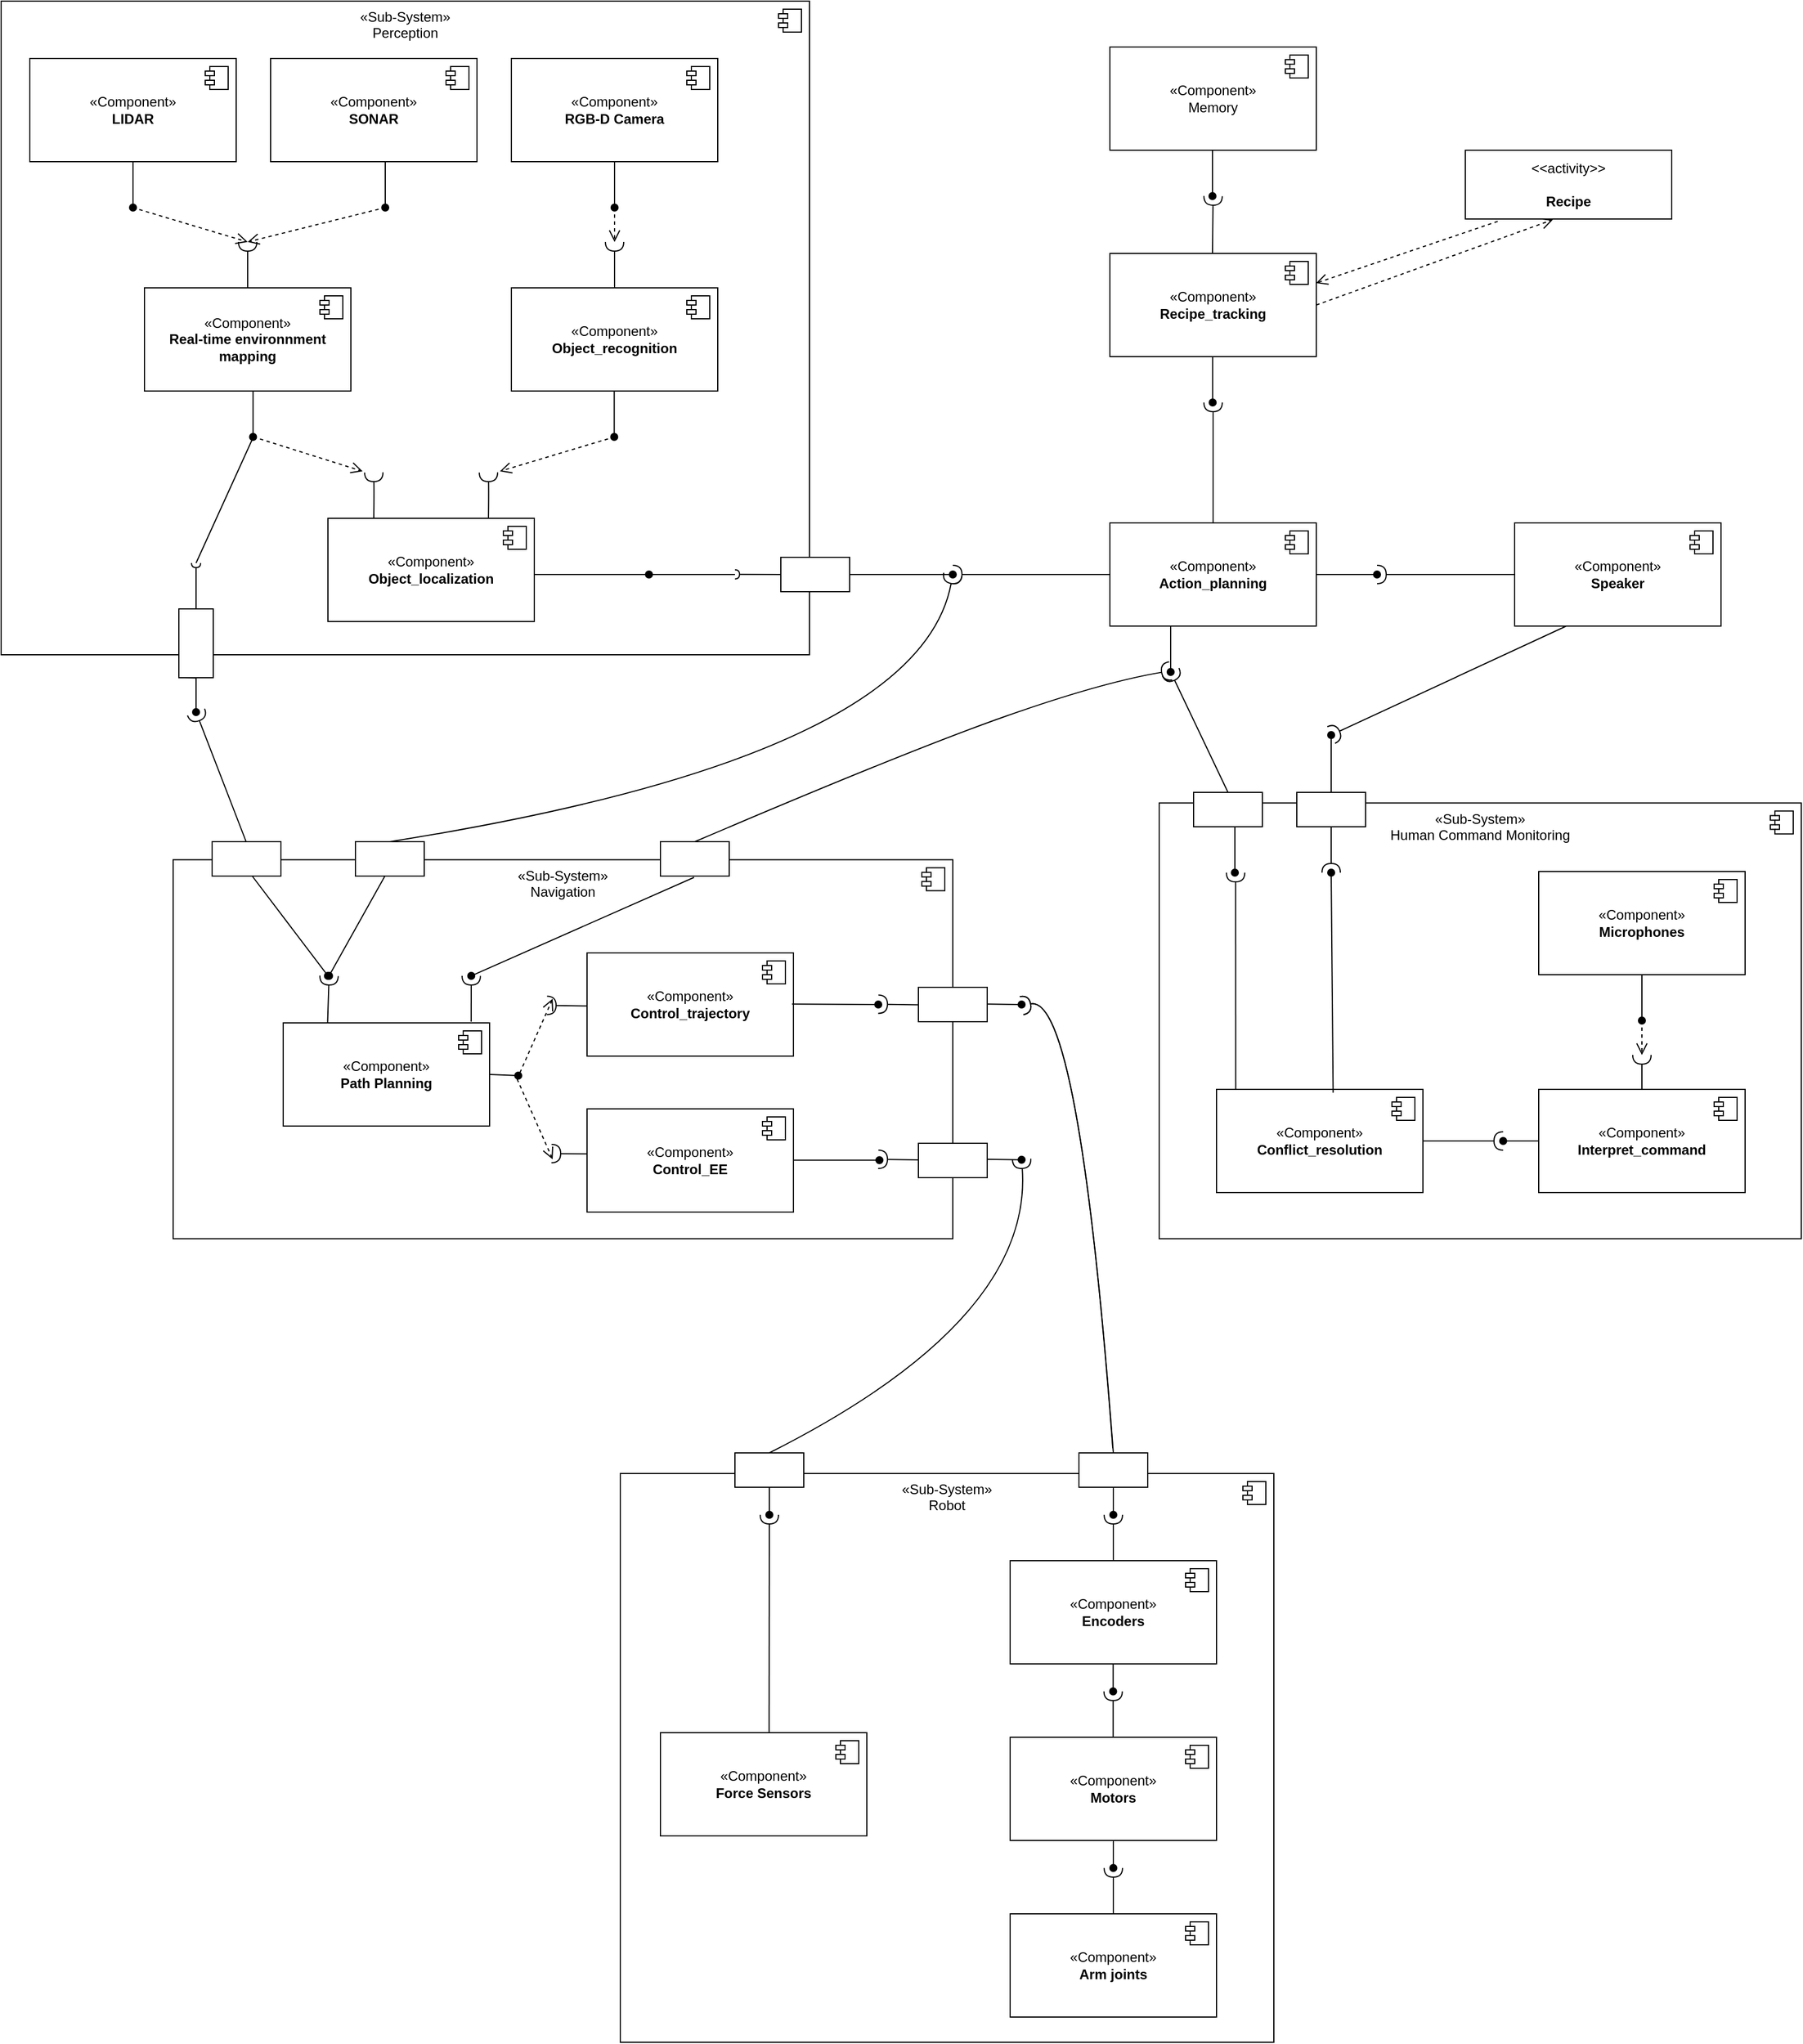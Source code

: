<mxfile>
    <diagram id="O0Lhc3PN-vKbIEz-SpIt" name="Page-1">
        <mxGraphModel dx="4387" dy="2667" grid="1" gridSize="10" guides="1" tooltips="1" connect="1" arrows="1" fold="1" page="1" pageScale="1" pageWidth="1654" pageHeight="2336" math="0" shadow="0">
            <root>
                <mxCell id="0"/>
                <mxCell id="1" parent="0"/>
                <mxCell id="58" value="«Sub-System»&#xa;Navigation" style="dropTarget=0;labelPosition=center;verticalLabelPosition=middle;align=center;verticalAlign=top;fillColor=none;" parent="1" vertex="1">
                    <mxGeometry x="170" y="888.75" width="680" height="330.5" as="geometry"/>
                </mxCell>
                <mxCell id="59" value="" style="shape=module;jettyWidth=8;jettyHeight=4;" parent="58" vertex="1">
                    <mxGeometry x="1" width="20" height="20" relative="1" as="geometry">
                        <mxPoint x="-27" y="7" as="offset"/>
                    </mxGeometry>
                </mxCell>
                <mxCell id="2" value="«Sub-System»&#xa;Human Command Monitoring" style="dropTarget=0;labelPosition=center;verticalLabelPosition=middle;align=center;verticalAlign=top;fillColor=none;" parent="1" vertex="1">
                    <mxGeometry x="1030" y="839.25" width="560" height="380" as="geometry"/>
                </mxCell>
                <mxCell id="3" value="" style="shape=module;jettyWidth=8;jettyHeight=4;" parent="2" vertex="1">
                    <mxGeometry x="1" width="20" height="20" relative="1" as="geometry">
                        <mxPoint x="-27" y="7" as="offset"/>
                    </mxGeometry>
                </mxCell>
                <mxCell id="4" value="«Component»&lt;br&gt;&lt;b&gt;Speaker&lt;/b&gt;" style="html=1;dropTarget=0;whiteSpace=wrap;" parent="1" vertex="1">
                    <mxGeometry x="1340" y="595" width="180" height="90" as="geometry"/>
                </mxCell>
                <mxCell id="5" value="" style="shape=module;jettyWidth=8;jettyHeight=4;" parent="4" vertex="1">
                    <mxGeometry x="1" width="20" height="20" relative="1" as="geometry">
                        <mxPoint x="-27" y="7" as="offset"/>
                    </mxGeometry>
                </mxCell>
                <mxCell id="6" value="«Component»&lt;br&gt;&lt;b&gt;Microphones&lt;/b&gt;" style="html=1;dropTarget=0;whiteSpace=wrap;" parent="1" vertex="1">
                    <mxGeometry x="1361" y="899" width="180" height="90" as="geometry"/>
                </mxCell>
                <mxCell id="7" value="" style="shape=module;jettyWidth=8;jettyHeight=4;" parent="6" vertex="1">
                    <mxGeometry x="1" width="20" height="20" relative="1" as="geometry">
                        <mxPoint x="-27" y="7" as="offset"/>
                    </mxGeometry>
                </mxCell>
                <mxCell id="8" value="«Component»&lt;div&gt;&lt;b&gt;Interpret_command&lt;/b&gt;&lt;/div&gt;" style="html=1;dropTarget=0;whiteSpace=wrap;" parent="1" vertex="1">
                    <mxGeometry x="1361" y="1089" width="180" height="90" as="geometry"/>
                </mxCell>
                <mxCell id="9" value="" style="shape=module;jettyWidth=8;jettyHeight=4;" parent="8" vertex="1">
                    <mxGeometry x="1" width="20" height="20" relative="1" as="geometry">
                        <mxPoint x="-27" y="7" as="offset"/>
                    </mxGeometry>
                </mxCell>
                <mxCell id="10" value="" style="rounded=0;orthogonalLoop=1;jettySize=auto;html=1;endArrow=halfCircle;endFill=0;endSize=6;strokeWidth=1;sketch=0;fontSize=12;curved=1;exitX=0.5;exitY=0;exitDx=0;exitDy=0;" parent="1" source="8" edge="1">
                    <mxGeometry relative="1" as="geometry">
                        <mxPoint x="1426" y="1054" as="sourcePoint"/>
                        <mxPoint x="1451" y="1059" as="targetPoint"/>
                    </mxGeometry>
                </mxCell>
                <mxCell id="11" value="" style="ellipse;whiteSpace=wrap;html=1;align=center;aspect=fixed;fillColor=none;strokeColor=none;resizable=0;perimeter=centerPerimeter;rotatable=0;allowArrows=0;points=[];outlineConnect=1;" parent="1" vertex="1">
                    <mxGeometry x="1401" y="1049" width="10" height="10" as="geometry"/>
                </mxCell>
                <mxCell id="12" value="" style="endArrow=none;html=1;rounded=0;align=center;verticalAlign=top;endFill=0;labelBackgroundColor=none;endSize=6;startArrow=oval;startFill=1;entryX=0.5;entryY=1;entryDx=0;entryDy=0;" parent="1" target="6" edge="1">
                    <mxGeometry relative="1" as="geometry">
                        <mxPoint x="1451" y="1029" as="sourcePoint"/>
                        <mxPoint x="1841" y="1149" as="targetPoint"/>
                    </mxGeometry>
                </mxCell>
                <mxCell id="13" value="" style="endArrow=open;startArrow=none;endFill=0;startFill=0;endSize=8;html=1;verticalAlign=bottom;dashed=1;labelBackgroundColor=none;" parent="1" edge="1">
                    <mxGeometry x="-1" y="-67" width="160" relative="1" as="geometry">
                        <mxPoint x="1451" y="1029" as="sourcePoint"/>
                        <mxPoint x="1451" y="1059" as="targetPoint"/>
                        <mxPoint x="-30" y="-7" as="offset"/>
                    </mxGeometry>
                </mxCell>
                <mxCell id="18" value="«Component»&lt;div&gt;&lt;b&gt;Conflict_resolution&lt;/b&gt;&lt;/div&gt;" style="html=1;dropTarget=0;whiteSpace=wrap;" parent="1" vertex="1">
                    <mxGeometry x="1080" y="1089" width="180" height="90" as="geometry"/>
                </mxCell>
                <mxCell id="19" value="" style="shape=module;jettyWidth=8;jettyHeight=4;" parent="18" vertex="1">
                    <mxGeometry x="1" width="20" height="20" relative="1" as="geometry">
                        <mxPoint x="-27" y="7" as="offset"/>
                    </mxGeometry>
                </mxCell>
                <mxCell id="20" value="«Component»&lt;br&gt;&lt;b&gt;RGB-D Camera&lt;/b&gt;" style="html=1;dropTarget=0;whiteSpace=wrap;" parent="1" vertex="1">
                    <mxGeometry x="465" y="190" width="180" height="90" as="geometry"/>
                </mxCell>
                <mxCell id="21" value="" style="shape=module;jettyWidth=8;jettyHeight=4;" parent="20" vertex="1">
                    <mxGeometry x="1" width="20" height="20" relative="1" as="geometry">
                        <mxPoint x="-27" y="7" as="offset"/>
                    </mxGeometry>
                </mxCell>
                <mxCell id="22" value="«Component»&lt;br&gt;&lt;b&gt;LIDAR&lt;/b&gt;" style="html=1;dropTarget=0;whiteSpace=wrap;" parent="1" vertex="1">
                    <mxGeometry x="45" y="190" width="180" height="90" as="geometry"/>
                </mxCell>
                <mxCell id="23" value="" style="shape=module;jettyWidth=8;jettyHeight=4;" parent="22" vertex="1">
                    <mxGeometry x="1" width="20" height="20" relative="1" as="geometry">
                        <mxPoint x="-27" y="7" as="offset"/>
                    </mxGeometry>
                </mxCell>
                <mxCell id="24" value="«Component»&lt;br&gt;&lt;b&gt;SONAR&lt;/b&gt;" style="html=1;dropTarget=0;whiteSpace=wrap;" parent="1" vertex="1">
                    <mxGeometry x="255" y="190" width="180" height="90" as="geometry"/>
                </mxCell>
                <mxCell id="25" value="" style="shape=module;jettyWidth=8;jettyHeight=4;" parent="24" vertex="1">
                    <mxGeometry x="1" width="20" height="20" relative="1" as="geometry">
                        <mxPoint x="-27" y="7" as="offset"/>
                    </mxGeometry>
                </mxCell>
                <mxCell id="26" value="&lt;div&gt;&lt;span style=&quot;color: rgb(0, 0, 0);&quot;&gt;«Component»&lt;/span&gt;&lt;br&gt;&lt;b&gt;Real-time environnment mapping&lt;/b&gt;&lt;b&gt;&lt;/b&gt;&lt;/div&gt;" style="html=1;dropTarget=0;whiteSpace=wrap;" parent="1" vertex="1">
                    <mxGeometry x="145" y="390" width="180" height="90" as="geometry"/>
                </mxCell>
                <mxCell id="27" value="" style="shape=module;jettyWidth=8;jettyHeight=4;" parent="26" vertex="1">
                    <mxGeometry x="1" width="20" height="20" relative="1" as="geometry">
                        <mxPoint x="-27" y="7" as="offset"/>
                    </mxGeometry>
                </mxCell>
                <mxCell id="28" value="&lt;span style=&quot;color: rgb(0, 0, 0);&quot;&gt;«Component»&lt;/span&gt;&lt;br&gt;&lt;b&gt;Object_recognition&lt;/b&gt;" style="html=1;dropTarget=0;whiteSpace=wrap;" parent="1" vertex="1">
                    <mxGeometry x="465" y="390" width="180" height="90" as="geometry"/>
                </mxCell>
                <mxCell id="29" value="" style="shape=module;jettyWidth=8;jettyHeight=4;" parent="28" vertex="1">
                    <mxGeometry x="1" width="20" height="20" relative="1" as="geometry">
                        <mxPoint x="-27" y="7" as="offset"/>
                    </mxGeometry>
                </mxCell>
                <mxCell id="30" value="" style="rounded=0;orthogonalLoop=1;jettySize=auto;html=1;endArrow=halfCircle;endFill=0;endSize=6;strokeWidth=1;sketch=0;fontSize=12;curved=1;exitX=0.5;exitY=0;exitDx=0;exitDy=0;" parent="1" source="26" edge="1">
                    <mxGeometry relative="1" as="geometry">
                        <mxPoint x="210" y="345" as="sourcePoint"/>
                        <mxPoint x="235" y="350" as="targetPoint"/>
                    </mxGeometry>
                </mxCell>
                <mxCell id="31" value="" style="ellipse;whiteSpace=wrap;html=1;align=center;aspect=fixed;fillColor=none;strokeColor=none;resizable=0;perimeter=centerPerimeter;rotatable=0;allowArrows=0;points=[];outlineConnect=1;" parent="1" vertex="1">
                    <mxGeometry x="505" y="340" width="10" height="10" as="geometry"/>
                </mxCell>
                <mxCell id="32" value="" style="rounded=0;orthogonalLoop=1;jettySize=auto;html=1;endArrow=halfCircle;endFill=0;endSize=6;strokeWidth=1;sketch=0;fontSize=12;curved=1;exitX=0.5;exitY=0;exitDx=0;exitDy=0;" parent="1" source="28" edge="1">
                    <mxGeometry relative="1" as="geometry">
                        <mxPoint x="245" y="400" as="sourcePoint"/>
                        <mxPoint x="555" y="350" as="targetPoint"/>
                    </mxGeometry>
                </mxCell>
                <mxCell id="33" value="" style="endArrow=none;html=1;rounded=0;align=center;verticalAlign=top;endFill=0;labelBackgroundColor=none;endSize=6;startArrow=oval;startFill=1;entryX=0.5;entryY=1;entryDx=0;entryDy=0;" parent="1" target="20" edge="1">
                    <mxGeometry relative="1" as="geometry">
                        <mxPoint x="555" y="320" as="sourcePoint"/>
                        <mxPoint x="945" y="440" as="targetPoint"/>
                    </mxGeometry>
                </mxCell>
                <mxCell id="34" value="" style="endArrow=none;html=1;rounded=0;align=center;verticalAlign=top;endFill=0;labelBackgroundColor=none;endSize=6;startArrow=oval;startFill=1;entryX=0.5;entryY=1;entryDx=0;entryDy=0;" parent="1" target="22" edge="1">
                    <mxGeometry relative="1" as="geometry">
                        <mxPoint x="135" y="320" as="sourcePoint"/>
                        <mxPoint x="-75" y="290" as="targetPoint"/>
                    </mxGeometry>
                </mxCell>
                <mxCell id="35" value="" style="endArrow=none;html=1;rounded=0;align=center;verticalAlign=top;endFill=0;labelBackgroundColor=none;endSize=6;startArrow=oval;startFill=1;entryX=0.5;entryY=1;entryDx=0;entryDy=0;" parent="1" edge="1">
                    <mxGeometry relative="1" as="geometry">
                        <mxPoint x="355" y="320" as="sourcePoint"/>
                        <mxPoint x="355" y="280" as="targetPoint"/>
                    </mxGeometry>
                </mxCell>
                <mxCell id="36" value="" style="endArrow=open;startArrow=none;endFill=0;startFill=0;endSize=8;html=1;verticalAlign=bottom;dashed=1;labelBackgroundColor=none;" parent="1" edge="1">
                    <mxGeometry x="-1" y="-67" width="160" relative="1" as="geometry">
                        <mxPoint x="555" y="320" as="sourcePoint"/>
                        <mxPoint x="555" y="350" as="targetPoint"/>
                        <mxPoint x="-30" y="-7" as="offset"/>
                    </mxGeometry>
                </mxCell>
                <mxCell id="37" value="" style="endArrow=open;startArrow=none;endFill=0;startFill=0;endSize=8;html=1;verticalAlign=bottom;dashed=1;labelBackgroundColor=none;" parent="1" edge="1">
                    <mxGeometry x="-1" y="-67" width="160" relative="1" as="geometry">
                        <mxPoint x="134.73" y="320" as="sourcePoint"/>
                        <mxPoint x="235" y="350" as="targetPoint"/>
                        <mxPoint x="-30" y="-7" as="offset"/>
                    </mxGeometry>
                </mxCell>
                <mxCell id="38" value="" style="endArrow=open;startArrow=none;endFill=0;startFill=0;endSize=8;html=1;verticalAlign=bottom;dashed=1;labelBackgroundColor=none;" parent="1" edge="1">
                    <mxGeometry x="-1" y="-67" width="160" relative="1" as="geometry">
                        <mxPoint x="355" y="320" as="sourcePoint"/>
                        <mxPoint x="235" y="350" as="targetPoint"/>
                        <mxPoint x="-30" y="-7" as="offset"/>
                    </mxGeometry>
                </mxCell>
                <mxCell id="39" value="«Sub-System»&#xa;Perception" style="dropTarget=0;labelPosition=center;verticalLabelPosition=middle;align=center;verticalAlign=top;fillColor=none;" parent="1" vertex="1">
                    <mxGeometry x="20" y="140" width="705" height="570" as="geometry"/>
                </mxCell>
                <mxCell id="40" value="" style="shape=module;jettyWidth=8;jettyHeight=4;" parent="39" vertex="1">
                    <mxGeometry x="1" width="20" height="20" relative="1" as="geometry">
                        <mxPoint x="-27" y="7" as="offset"/>
                    </mxGeometry>
                </mxCell>
                <mxCell id="41" value="«Component»&lt;br&gt;&lt;b&gt;Object_localization&lt;/b&gt;" style="html=1;dropTarget=0;whiteSpace=wrap;" parent="1" vertex="1">
                    <mxGeometry x="305" y="591" width="180" height="90" as="geometry"/>
                </mxCell>
                <mxCell id="42" value="" style="shape=module;jettyWidth=8;jettyHeight=4;" parent="41" vertex="1">
                    <mxGeometry x="1" width="20" height="20" relative="1" as="geometry">
                        <mxPoint x="-27" y="7" as="offset"/>
                    </mxGeometry>
                </mxCell>
                <mxCell id="43" value="" style="rounded=0;orthogonalLoop=1;jettySize=auto;html=1;endArrow=halfCircle;endFill=0;endSize=6;strokeWidth=1;sketch=0;fontSize=12;curved=1;exitX=0.5;exitY=0;exitDx=0;exitDy=0;" parent="1" edge="1">
                    <mxGeometry relative="1" as="geometry">
                        <mxPoint x="445.0" y="591" as="sourcePoint"/>
                        <mxPoint x="445.0" y="551" as="targetPoint"/>
                        <Array as="points">
                            <mxPoint x="445.29" y="571"/>
                        </Array>
                    </mxGeometry>
                </mxCell>
                <mxCell id="44" value="" style="endArrow=none;html=1;rounded=0;align=center;verticalAlign=top;endFill=0;labelBackgroundColor=none;endSize=6;startArrow=oval;startFill=1;entryX=0.5;entryY=1;entryDx=0;entryDy=0;" parent="1" edge="1">
                    <mxGeometry relative="1" as="geometry">
                        <mxPoint x="239.71" y="520" as="sourcePoint"/>
                        <mxPoint x="239.71" y="480" as="targetPoint"/>
                    </mxGeometry>
                </mxCell>
                <mxCell id="45" value="" style="endArrow=none;html=1;rounded=0;align=center;verticalAlign=top;endFill=0;labelBackgroundColor=none;endSize=6;startArrow=oval;startFill=1;entryX=0.5;entryY=1;entryDx=0;entryDy=0;" parent="1" edge="1">
                    <mxGeometry relative="1" as="geometry">
                        <mxPoint x="554.71" y="520" as="sourcePoint"/>
                        <mxPoint x="554.71" y="480" as="targetPoint"/>
                    </mxGeometry>
                </mxCell>
                <mxCell id="46" value="" style="rounded=0;orthogonalLoop=1;jettySize=auto;html=1;endArrow=halfCircle;endFill=0;endSize=6;strokeWidth=1;sketch=0;fontSize=12;curved=1;exitX=0.5;exitY=0;exitDx=0;exitDy=0;" parent="1" edge="1">
                    <mxGeometry relative="1" as="geometry">
                        <mxPoint x="345.0" y="591" as="sourcePoint"/>
                        <mxPoint x="345.0" y="551" as="targetPoint"/>
                        <Array as="points">
                            <mxPoint x="345.29" y="571"/>
                        </Array>
                    </mxGeometry>
                </mxCell>
                <mxCell id="47" value="" style="endArrow=open;startArrow=none;endFill=0;startFill=0;endSize=8;html=1;verticalAlign=bottom;dashed=1;labelBackgroundColor=none;" parent="1" edge="1">
                    <mxGeometry x="-1" y="-67" width="160" relative="1" as="geometry">
                        <mxPoint x="240" y="520" as="sourcePoint"/>
                        <mxPoint x="335.27" y="550" as="targetPoint"/>
                        <mxPoint x="-30" y="-7" as="offset"/>
                    </mxGeometry>
                </mxCell>
                <mxCell id="48" value="" style="endArrow=open;startArrow=none;endFill=0;startFill=0;endSize=8;html=1;verticalAlign=bottom;dashed=1;labelBackgroundColor=none;" parent="1" edge="1">
                    <mxGeometry x="-1" y="-67" width="160" relative="1" as="geometry">
                        <mxPoint x="555" y="520" as="sourcePoint"/>
                        <mxPoint x="455" y="550" as="targetPoint"/>
                        <mxPoint x="-30" y="-7" as="offset"/>
                    </mxGeometry>
                </mxCell>
                <mxCell id="49" value="" style="resizable=0;html=1;align=left;verticalAlign=bottom;labelBackgroundColor=none;" parent="1" vertex="1">
                    <mxGeometry x="700" y="625" width="60" height="30" as="geometry"/>
                </mxCell>
                <mxCell id="50" value="" style="endArrow=halfCircle;html=1;rounded=0;align=center;verticalAlign=top;endFill=0;labelBackgroundColor=none;endSize=2;" parent="1" edge="1">
                    <mxGeometry relative="1" as="geometry">
                        <mxPoint x="660" y="639.88" as="targetPoint"/>
                        <mxPoint x="700" y="640" as="sourcePoint"/>
                    </mxGeometry>
                </mxCell>
                <mxCell id="51" value="" style="endArrow=none;html=1;rounded=0;align=center;verticalAlign=top;endFill=0;labelBackgroundColor=none;endSize=6;startArrow=oval;startFill=1;entryX=1;entryY=0.5;entryDx=0;entryDy=0;" parent="1" edge="1">
                    <mxGeometry relative="1" as="geometry">
                        <mxPoint x="585" y="640" as="sourcePoint"/>
                        <mxPoint x="485" y="640" as="targetPoint"/>
                    </mxGeometry>
                </mxCell>
                <mxCell id="53" value="" style="endArrow=none;startArrow=none;endFill=0;startFill=0;endSize=8;html=1;verticalAlign=bottom;labelBackgroundColor=none;strokeWidth=1;" parent="1" edge="1">
                    <mxGeometry width="160" relative="1" as="geometry">
                        <mxPoint x="585" y="640" as="sourcePoint"/>
                        <mxPoint x="660" y="640" as="targetPoint"/>
                    </mxGeometry>
                </mxCell>
                <mxCell id="54" value="" style="resizable=0;html=1;align=left;verticalAlign=bottom;labelBackgroundColor=none;rotation=90;" parent="1" vertex="1">
                    <mxGeometry x="160" y="685" width="60" height="30" as="geometry"/>
                </mxCell>
                <mxCell id="55" value="" style="endArrow=halfCircle;html=1;rounded=0;align=center;verticalAlign=top;endFill=0;labelBackgroundColor=none;endSize=2;exitX=0;exitY=0.5;exitDx=0;exitDy=0;" parent="1" source="54" edge="1">
                    <mxGeometry relative="1" as="geometry">
                        <mxPoint x="190" y="630" as="targetPoint"/>
                        <mxPoint x="197" y="655" as="sourcePoint"/>
                    </mxGeometry>
                </mxCell>
                <mxCell id="56" value="" style="endArrow=none;html=1;rounded=0;align=center;verticalAlign=top;endFill=0;labelBackgroundColor=none;endSize=6;startArrow=oval;startFill=1;entryX=1;entryY=0.5;entryDx=0;entryDy=0;" parent="1" target="49" edge="1">
                    <mxGeometry relative="1" as="geometry">
                        <mxPoint x="850" y="640" as="sourcePoint"/>
                        <mxPoint x="815" y="639.75" as="targetPoint"/>
                    </mxGeometry>
                </mxCell>
                <mxCell id="57" value="" style="endArrow=none;html=1;rounded=0;align=center;verticalAlign=top;endFill=0;labelBackgroundColor=none;endSize=6;startArrow=oval;startFill=1;entryX=1;entryY=0.5;entryDx=0;entryDy=0;" parent="1" edge="1">
                    <mxGeometry relative="1" as="geometry">
                        <mxPoint x="190" y="760" as="sourcePoint"/>
                        <mxPoint x="180" y="730" as="targetPoint"/>
                        <Array as="points">
                            <mxPoint x="190" y="730.25"/>
                        </Array>
                    </mxGeometry>
                </mxCell>
                <mxCell id="60" value="«Component»&lt;br&gt;&lt;b&gt;Path Planning&lt;/b&gt;" style="html=1;dropTarget=0;whiteSpace=wrap;" parent="1" vertex="1">
                    <mxGeometry x="266" y="1031" width="180" height="90" as="geometry"/>
                </mxCell>
                <mxCell id="61" value="" style="shape=module;jettyWidth=8;jettyHeight=4;" parent="60" vertex="1">
                    <mxGeometry x="1" width="20" height="20" relative="1" as="geometry">
                        <mxPoint x="-27" y="7" as="offset"/>
                    </mxGeometry>
                </mxCell>
                <mxCell id="62" value="&lt;span style=&quot;color: rgb(0, 0, 0);&quot;&gt;«Component»&lt;/span&gt;&lt;br&gt;&lt;b&gt;Control_trajectory&lt;/b&gt;" style="html=1;dropTarget=0;whiteSpace=wrap;" parent="1" vertex="1">
                    <mxGeometry x="531" y="970" width="180" height="90" as="geometry"/>
                </mxCell>
                <mxCell id="63" value="" style="shape=module;jettyWidth=8;jettyHeight=4;" parent="62" vertex="1">
                    <mxGeometry x="1" width="20" height="20" relative="1" as="geometry">
                        <mxPoint x="-27" y="7" as="offset"/>
                    </mxGeometry>
                </mxCell>
                <mxCell id="64" value="&lt;div&gt;&lt;span style=&quot;color: rgb(0, 0, 0);&quot;&gt;«Component»&lt;/span&gt;&lt;br&gt;&lt;b&gt;Control_EE&lt;/b&gt;&lt;b&gt;&lt;/b&gt;&lt;/div&gt;" style="html=1;dropTarget=0;whiteSpace=wrap;" parent="1" vertex="1">
                    <mxGeometry x="531" y="1106" width="180" height="90" as="geometry"/>
                </mxCell>
                <mxCell id="65" value="" style="shape=module;jettyWidth=8;jettyHeight=4;" parent="64" vertex="1">
                    <mxGeometry x="1" width="20" height="20" relative="1" as="geometry">
                        <mxPoint x="-27" y="7" as="offset"/>
                    </mxGeometry>
                </mxCell>
                <mxCell id="66" value="" style="resizable=0;html=1;align=left;verticalAlign=bottom;labelBackgroundColor=none;" parent="1" vertex="1">
                    <mxGeometry x="204" y="873" width="60" height="30" as="geometry"/>
                </mxCell>
                <mxCell id="67" value="" style="rounded=0;orthogonalLoop=1;jettySize=auto;html=1;endArrow=halfCircle;endFill=0;endSize=6;strokeWidth=1;sketch=0;fontSize=12;curved=1;exitX=0.894;exitY=-0.011;exitDx=0;exitDy=0;exitPerimeter=0;" parent="1" edge="1">
                    <mxGeometry relative="1" as="geometry">
                        <mxPoint x="429.92" y="1030.01" as="sourcePoint"/>
                        <mxPoint x="430" y="990" as="targetPoint"/>
                    </mxGeometry>
                </mxCell>
                <mxCell id="69" value="" style="resizable=0;html=1;align=left;verticalAlign=bottom;labelBackgroundColor=none;" parent="1" vertex="1">
                    <mxGeometry x="595" y="873" width="60" height="30" as="geometry"/>
                </mxCell>
                <mxCell id="72" value="" style="resizable=0;html=1;align=left;verticalAlign=bottom;labelBackgroundColor=none;" parent="1" vertex="1">
                    <mxGeometry x="329" y="873" width="60" height="30" as="geometry"/>
                </mxCell>
                <mxCell id="73" value="" style="endArrow=none;html=1;rounded=0;align=center;verticalAlign=top;endFill=0;labelBackgroundColor=none;endSize=6;startArrow=oval;startFill=1;entryX=0.5;entryY=1;entryDx=0;entryDy=0;" parent="1" edge="1">
                    <mxGeometry relative="1" as="geometry">
                        <mxPoint x="306" y="990" as="sourcePoint"/>
                        <mxPoint x="354.68" y="903" as="targetPoint"/>
                    </mxGeometry>
                </mxCell>
                <mxCell id="74" value="" style="rounded=0;orthogonalLoop=1;jettySize=auto;html=1;endArrow=halfCircle;endFill=0;endSize=6;strokeWidth=1;sketch=0;fontSize=12;curved=1;exitX=0.215;exitY=0.005;exitDx=0;exitDy=0;exitPerimeter=0;" parent="1" source="60" edge="1">
                    <mxGeometry relative="1" as="geometry">
                        <mxPoint x="305.55" y="968" as="sourcePoint"/>
                        <mxPoint x="306" y="990" as="targetPoint"/>
                    </mxGeometry>
                </mxCell>
                <mxCell id="75" value="" style="rounded=0;orthogonalLoop=1;jettySize=auto;html=1;endArrow=halfCircle;endFill=0;endSize=6;strokeWidth=1;sketch=0;fontSize=12;curved=1;exitX=0;exitY=0.5;exitDx=0;exitDy=0;" parent="1" edge="1">
                    <mxGeometry relative="1" as="geometry">
                        <mxPoint x="531" y="1016.25" as="sourcePoint"/>
                        <mxPoint x="496" y="1015.75" as="targetPoint"/>
                    </mxGeometry>
                </mxCell>
                <mxCell id="77" value="" style="endArrow=none;html=1;rounded=0;align=center;verticalAlign=top;endFill=0;labelBackgroundColor=none;endSize=6;startArrow=oval;startFill=1;entryX=1;entryY=0.5;entryDx=0;entryDy=0;" parent="1" target="60" edge="1">
                    <mxGeometry relative="1" as="geometry">
                        <mxPoint x="471" y="1077" as="sourcePoint"/>
                        <mxPoint x="473.64" y="1063" as="targetPoint"/>
                        <Array as="points">
                            <mxPoint x="471" y="1077"/>
                        </Array>
                    </mxGeometry>
                </mxCell>
                <mxCell id="78" value="" style="endArrow=open;startArrow=none;endFill=0;startFill=0;endSize=8;html=1;verticalAlign=bottom;dashed=1;labelBackgroundColor=none;" parent="1" edge="1">
                    <mxGeometry x="-1" y="-67" width="160" relative="1" as="geometry">
                        <mxPoint x="470" y="1080" as="sourcePoint"/>
                        <mxPoint x="501" y="1010" as="targetPoint"/>
                        <mxPoint x="-30" y="-7" as="offset"/>
                    </mxGeometry>
                </mxCell>
                <mxCell id="79" value="" style="endArrow=open;startArrow=none;endFill=0;startFill=0;endSize=8;html=1;verticalAlign=bottom;dashed=1;labelBackgroundColor=none;" parent="1" edge="1">
                    <mxGeometry x="-1" y="-67" width="160" relative="1" as="geometry">
                        <mxPoint x="470" y="1080" as="sourcePoint"/>
                        <mxPoint x="501" y="1150" as="targetPoint"/>
                        <mxPoint x="-30" y="-7" as="offset"/>
                    </mxGeometry>
                </mxCell>
                <mxCell id="80" value="«Sub-System»&#xa;Robot" style="dropTarget=0;labelPosition=center;verticalLabelPosition=middle;align=center;verticalAlign=top;fillColor=none;" parent="1" vertex="1">
                    <mxGeometry x="560" y="1424" width="570" height="496" as="geometry"/>
                </mxCell>
                <mxCell id="81" value="" style="shape=module;jettyWidth=8;jettyHeight=4;" parent="80" vertex="1">
                    <mxGeometry x="1" width="20" height="20" relative="1" as="geometry">
                        <mxPoint x="-27" y="7" as="offset"/>
                    </mxGeometry>
                </mxCell>
                <mxCell id="82" value="«Component»&lt;br&gt;&lt;b&gt;Arm joints&lt;/b&gt;" style="html=1;dropTarget=0;whiteSpace=wrap;" parent="1" vertex="1">
                    <mxGeometry x="900" y="1808" width="180" height="90" as="geometry"/>
                </mxCell>
                <mxCell id="83" value="" style="shape=module;jettyWidth=8;jettyHeight=4;" parent="82" vertex="1">
                    <mxGeometry x="1" width="20" height="20" relative="1" as="geometry">
                        <mxPoint x="-27" y="7" as="offset"/>
                    </mxGeometry>
                </mxCell>
                <mxCell id="84" value="«Component»&lt;br&gt;&lt;b&gt;Force Sensors&lt;/b&gt;" style="html=1;dropTarget=0;whiteSpace=wrap;" parent="1" vertex="1">
                    <mxGeometry x="595" y="1650" width="180" height="90" as="geometry"/>
                </mxCell>
                <mxCell id="85" value="" style="shape=module;jettyWidth=8;jettyHeight=4;" parent="84" vertex="1">
                    <mxGeometry x="1" width="20" height="20" relative="1" as="geometry">
                        <mxPoint x="-27" y="7" as="offset"/>
                    </mxGeometry>
                </mxCell>
                <mxCell id="86" value="«Component»&lt;br&gt;&lt;b&gt;Action_planning&lt;/b&gt;" style="html=1;dropTarget=0;whiteSpace=wrap;" parent="1" vertex="1">
                    <mxGeometry x="987" y="595" width="180" height="90" as="geometry"/>
                </mxCell>
                <mxCell id="87" value="" style="shape=module;jettyWidth=8;jettyHeight=4;" parent="86" vertex="1">
                    <mxGeometry x="1" width="20" height="20" relative="1" as="geometry">
                        <mxPoint x="-27" y="7" as="offset"/>
                    </mxGeometry>
                </mxCell>
                <mxCell id="88" value="«Component»&lt;br&gt;&lt;b&gt;Recipe_tracking&lt;/b&gt;" style="html=1;dropTarget=0;whiteSpace=wrap;" parent="1" vertex="1">
                    <mxGeometry x="987" y="360" width="180" height="90" as="geometry"/>
                </mxCell>
                <mxCell id="89" value="" style="shape=module;jettyWidth=8;jettyHeight=4;" parent="88" vertex="1">
                    <mxGeometry x="1" width="20" height="20" relative="1" as="geometry">
                        <mxPoint x="-27" y="7" as="offset"/>
                    </mxGeometry>
                </mxCell>
                <mxCell id="91" value="" style="endArrow=open;startArrow=none;endFill=0;startFill=0;endSize=8;html=1;verticalAlign=bottom;dashed=1;labelBackgroundColor=none;entryX=0.999;entryY=0.288;entryDx=0;entryDy=0;entryPerimeter=0;exitX=0.157;exitY=1.034;exitDx=0;exitDy=0;exitPerimeter=0;" parent="1" source="90" target="88" edge="1">
                    <mxGeometry x="-1" y="-67" width="160" relative="1" as="geometry">
                        <mxPoint x="1297" y="250" as="sourcePoint"/>
                        <mxPoint x="1197" y="280" as="targetPoint"/>
                        <mxPoint x="-30" y="-7" as="offset"/>
                    </mxGeometry>
                </mxCell>
                <mxCell id="92" value="" style="endArrow=open;startArrow=none;endFill=0;startFill=0;endSize=8;html=1;verticalAlign=bottom;dashed=1;labelBackgroundColor=none;exitX=1;exitY=0.5;exitDx=0;exitDy=0;entryX=0.424;entryY=1.01;entryDx=0;entryDy=0;entryPerimeter=0;" parent="1" source="88" target="90" edge="1">
                    <mxGeometry x="-1" y="-67" width="160" relative="1" as="geometry">
                        <mxPoint x="1197" y="300" as="sourcePoint"/>
                        <mxPoint x="1297" y="270" as="targetPoint"/>
                        <mxPoint x="-30" y="-7" as="offset"/>
                    </mxGeometry>
                </mxCell>
                <mxCell id="90" value="&amp;lt;&amp;lt;activity&amp;gt;&amp;gt;&lt;br&gt;&lt;br&gt;&lt;b&gt;Recipe&lt;/b&gt;" style="html=1;align=center;verticalAlign=middle;dashed=0;whiteSpace=wrap;" parent="1" vertex="1">
                    <mxGeometry x="1297" y="270" width="180" height="60" as="geometry"/>
                </mxCell>
                <mxCell id="94" value="«Component»&lt;div&gt;Memory&lt;/div&gt;" style="html=1;dropTarget=0;whiteSpace=wrap;" parent="1" vertex="1">
                    <mxGeometry x="987" y="180" width="180" height="90" as="geometry"/>
                </mxCell>
                <mxCell id="95" value="" style="shape=module;jettyWidth=8;jettyHeight=4;" parent="94" vertex="1">
                    <mxGeometry x="1" width="20" height="20" relative="1" as="geometry">
                        <mxPoint x="-27" y="7" as="offset"/>
                    </mxGeometry>
                </mxCell>
                <mxCell id="97" value="" style="endArrow=none;html=1;rounded=0;align=center;verticalAlign=top;endFill=0;labelBackgroundColor=none;endSize=6;startArrow=oval;startFill=1;entryX=0.5;entryY=1;entryDx=0;entryDy=0;" parent="1" edge="1">
                    <mxGeometry relative="1" as="geometry">
                        <mxPoint x="1076.47" y="310" as="sourcePoint"/>
                        <mxPoint x="1076.47" y="270" as="targetPoint"/>
                    </mxGeometry>
                </mxCell>
                <mxCell id="98" value="" style="rounded=0;orthogonalLoop=1;jettySize=auto;html=1;endArrow=halfCircle;endFill=0;endSize=6;strokeWidth=1;sketch=0;fontSize=12;curved=1;exitX=0.5;exitY=0;exitDx=0;exitDy=0;" parent="1" edge="1">
                    <mxGeometry relative="1" as="geometry">
                        <mxPoint x="1076.47" y="360" as="sourcePoint"/>
                        <mxPoint x="1077" y="310" as="targetPoint"/>
                    </mxGeometry>
                </mxCell>
                <mxCell id="99" value="" style="rounded=0;orthogonalLoop=1;jettySize=auto;html=1;endArrow=halfCircle;endFill=0;endSize=6;strokeWidth=1;sketch=0;fontSize=12;curved=1;exitX=0.5;exitY=0;exitDx=0;exitDy=0;" parent="1" source="86" edge="1">
                    <mxGeometry relative="1" as="geometry">
                        <mxPoint x="1076.64" y="591" as="sourcePoint"/>
                        <mxPoint x="1077" y="490" as="targetPoint"/>
                    </mxGeometry>
                </mxCell>
                <mxCell id="100" value="" style="endArrow=none;html=1;rounded=0;align=center;verticalAlign=top;endFill=0;labelBackgroundColor=none;endSize=6;startArrow=oval;startFill=1;entryX=0.5;entryY=1;entryDx=0;entryDy=0;" parent="1" edge="1">
                    <mxGeometry relative="1" as="geometry">
                        <mxPoint x="1076.64" y="490" as="sourcePoint"/>
                        <mxPoint x="1076.64" y="450" as="targetPoint"/>
                    </mxGeometry>
                </mxCell>
                <mxCell id="101" value="" style="rounded=0;orthogonalLoop=1;jettySize=auto;html=1;endArrow=halfCircle;endFill=0;endSize=6;strokeWidth=1;sketch=0;fontSize=12;curved=1;exitX=0;exitY=0.5;exitDx=0;exitDy=0;" parent="1" source="86" edge="1">
                    <mxGeometry relative="1" as="geometry">
                        <mxPoint x="1090" y="640" as="sourcePoint"/>
                        <mxPoint x="850" y="640" as="targetPoint"/>
                    </mxGeometry>
                </mxCell>
                <mxCell id="102" value="" style="endArrow=none;html=1;rounded=0;align=center;verticalAlign=top;endFill=0;labelBackgroundColor=none;endSize=6;startArrow=oval;startFill=1;entryX=0.5;entryY=1;entryDx=0;entryDy=0;" parent="1" edge="1">
                    <mxGeometry relative="1" as="geometry">
                        <mxPoint x="1040.0" y="725" as="sourcePoint"/>
                        <mxPoint x="1040.0" y="685" as="targetPoint"/>
                    </mxGeometry>
                </mxCell>
                <mxCell id="103" value="" style="rounded=0;orthogonalLoop=1;jettySize=auto;html=1;endArrow=halfCircle;endFill=0;endSize=6;strokeWidth=1;sketch=0;fontSize=12;curved=1;exitX=0.5;exitY=0;exitDx=0;exitDy=0;" parent="1" source="69" edge="1">
                    <mxGeometry relative="1" as="geometry">
                        <mxPoint x="626.68" y="877.57" as="sourcePoint"/>
                        <mxPoint x="1040" y="724" as="targetPoint"/>
                        <Array as="points">
                            <mxPoint x="810" y="794"/>
                            <mxPoint x="980" y="734"/>
                        </Array>
                    </mxGeometry>
                </mxCell>
                <mxCell id="108" value="" style="endArrow=none;startArrow=none;endFill=0;startFill=0;endSize=8;html=1;verticalAlign=bottom;labelBackgroundColor=none;strokeWidth=1;" parent="1" edge="1">
                    <mxGeometry width="160" relative="1" as="geometry">
                        <mxPoint x="190" y="630" as="sourcePoint"/>
                        <mxPoint x="240" y="520" as="targetPoint"/>
                    </mxGeometry>
                </mxCell>
                <mxCell id="109" value="" style="endArrow=none;html=1;rounded=0;align=center;verticalAlign=top;endFill=0;labelBackgroundColor=none;endSize=6;startArrow=oval;startFill=1;entryX=0.5;entryY=1;entryDx=0;entryDy=0;" parent="1" edge="1">
                    <mxGeometry relative="1" as="geometry">
                        <mxPoint x="305" y="990" as="sourcePoint"/>
                        <mxPoint x="239" y="903" as="targetPoint"/>
                        <Array as="points"/>
                    </mxGeometry>
                </mxCell>
                <mxCell id="110" value="" style="rounded=0;orthogonalLoop=1;jettySize=auto;html=1;endArrow=halfCircle;endFill=0;endSize=6;strokeWidth=1;sketch=0;fontSize=12;curved=1;exitX=0.215;exitY=0.005;exitDx=0;exitDy=0;exitPerimeter=0;" parent="1" edge="1">
                    <mxGeometry relative="1" as="geometry">
                        <mxPoint x="233.66" y="873" as="sourcePoint"/>
                        <mxPoint x="190" y="760" as="targetPoint"/>
                    </mxGeometry>
                </mxCell>
                <mxCell id="111" value="" style="endArrow=none;html=1;rounded=0;align=center;verticalAlign=top;endFill=0;labelBackgroundColor=none;endSize=6;startArrow=oval;startFill=1;entryX=0.489;entryY=1.037;entryDx=0;entryDy=0;entryPerimeter=0;" parent="1" target="69" edge="1">
                    <mxGeometry relative="1" as="geometry">
                        <mxPoint x="430" y="990" as="sourcePoint"/>
                        <mxPoint x="624.6" y="900.5" as="targetPoint"/>
                    </mxGeometry>
                </mxCell>
                <mxCell id="112" value="" style="rounded=0;orthogonalLoop=1;jettySize=auto;html=1;endArrow=halfCircle;endFill=0;endSize=6;strokeWidth=1;sketch=0;fontSize=12;curved=1;exitX=0.5;exitY=0;exitDx=0;exitDy=0;" parent="1" source="72" edge="1">
                    <mxGeometry relative="1" as="geometry">
                        <mxPoint x="360" y="870" as="sourcePoint"/>
                        <mxPoint x="850" y="640" as="targetPoint"/>
                        <Array as="points">
                            <mxPoint x="820" y="800"/>
                        </Array>
                    </mxGeometry>
                </mxCell>
                <mxCell id="113" value="" style="endArrow=none;html=1;rounded=0;align=center;verticalAlign=top;endFill=0;labelBackgroundColor=none;endSize=6;startArrow=oval;startFill=1;entryX=0.565;entryY=0.032;entryDx=0;entryDy=0;entryPerimeter=0;" parent="1" target="18" edge="1">
                    <mxGeometry relative="1" as="geometry">
                        <mxPoint x="1180" y="900" as="sourcePoint"/>
                        <mxPoint x="1200" y="1090.72" as="targetPoint"/>
                    </mxGeometry>
                </mxCell>
                <mxCell id="117" value="" style="resizable=0;html=1;align=left;verticalAlign=bottom;labelBackgroundColor=none;" vertex="1" parent="1">
                    <mxGeometry x="1060" y="830" width="60" height="30" as="geometry"/>
                </mxCell>
                <mxCell id="118" value="" style="endArrow=none;html=1;rounded=0;align=center;verticalAlign=top;endFill=0;labelBackgroundColor=none;endSize=6;startArrow=oval;startFill=1;entryX=0.6;entryY=1.003;entryDx=0;entryDy=0;entryPerimeter=0;" edge="1" parent="1" target="117">
                    <mxGeometry relative="1" as="geometry">
                        <mxPoint x="1096" y="900" as="sourcePoint"/>
                        <mxPoint x="1086" y="860" as="targetPoint"/>
                    </mxGeometry>
                </mxCell>
                <mxCell id="124" value="«Component»&lt;br&gt;&lt;b&gt;Encoders&lt;/b&gt;" style="html=1;dropTarget=0;whiteSpace=wrap;" vertex="1" parent="1">
                    <mxGeometry x="900" y="1500" width="180" height="90" as="geometry"/>
                </mxCell>
                <mxCell id="125" value="" style="shape=module;jettyWidth=8;jettyHeight=4;" vertex="1" parent="124">
                    <mxGeometry x="1" width="20" height="20" relative="1" as="geometry">
                        <mxPoint x="-27" y="7" as="offset"/>
                    </mxGeometry>
                </mxCell>
                <mxCell id="126" value="«Component»&lt;br&gt;&lt;b&gt;Motors&lt;/b&gt;" style="html=1;dropTarget=0;whiteSpace=wrap;" vertex="1" parent="1">
                    <mxGeometry x="900" y="1654" width="180" height="90" as="geometry"/>
                </mxCell>
                <mxCell id="127" value="" style="shape=module;jettyWidth=8;jettyHeight=4;" vertex="1" parent="126">
                    <mxGeometry x="1" width="20" height="20" relative="1" as="geometry">
                        <mxPoint x="-27" y="7" as="offset"/>
                    </mxGeometry>
                </mxCell>
                <mxCell id="129" value="" style="resizable=0;html=1;align=left;verticalAlign=bottom;labelBackgroundColor=none;" vertex="1" parent="1">
                    <mxGeometry x="960" y="1406" width="60" height="30" as="geometry"/>
                </mxCell>
                <mxCell id="130" value="" style="resizable=0;html=1;align=left;verticalAlign=bottom;labelBackgroundColor=none;" vertex="1" parent="1">
                    <mxGeometry x="660" y="1406" width="60" height="30" as="geometry"/>
                </mxCell>
                <mxCell id="139" value="" style="endArrow=none;html=1;rounded=0;align=center;verticalAlign=top;endFill=0;labelBackgroundColor=none;endSize=6;startArrow=oval;startFill=1;entryX=0.5;entryY=1;entryDx=0;entryDy=0;" edge="1" parent="1" target="129">
                    <mxGeometry relative="1" as="geometry">
                        <mxPoint x="990" y="1460" as="sourcePoint"/>
                        <mxPoint x="994.96" y="1500" as="targetPoint"/>
                    </mxGeometry>
                </mxCell>
                <mxCell id="140" value="" style="rounded=0;orthogonalLoop=1;jettySize=auto;html=1;endArrow=halfCircle;endFill=0;endSize=6;strokeWidth=1;sketch=0;fontSize=12;curved=1;exitX=0.5;exitY=0;exitDx=0;exitDy=0;" edge="1" parent="1" source="124">
                    <mxGeometry relative="1" as="geometry">
                        <mxPoint x="1060" y="1450" as="sourcePoint"/>
                        <mxPoint x="990" y="1460" as="targetPoint"/>
                        <Array as="points">
                            <mxPoint x="990" y="1480"/>
                        </Array>
                    </mxGeometry>
                </mxCell>
                <mxCell id="151" value="" style="rounded=0;orthogonalLoop=1;jettySize=auto;html=1;endArrow=halfCircle;endFill=0;endSize=6;strokeWidth=1;sketch=0;fontSize=12;curved=1;exitX=0;exitY=0.5;exitDx=0;exitDy=0;" edge="1" parent="1">
                    <mxGeometry relative="1" as="geometry">
                        <mxPoint x="531" y="1145.25" as="sourcePoint"/>
                        <mxPoint x="500" y="1145" as="targetPoint"/>
                    </mxGeometry>
                </mxCell>
                <mxCell id="150" value="" style="resizable=0;html=1;align=left;verticalAlign=bottom;labelBackgroundColor=none;" vertex="1" parent="1">
                    <mxGeometry x="820" y="1136" width="60" height="30" as="geometry"/>
                </mxCell>
                <mxCell id="149" value="" style="resizable=0;html=1;align=left;verticalAlign=bottom;labelBackgroundColor=none;" vertex="1" parent="1">
                    <mxGeometry x="820" y="1000" width="60" height="30" as="geometry"/>
                </mxCell>
                <mxCell id="152" value="" style="rounded=0;orthogonalLoop=1;jettySize=auto;html=1;endArrow=halfCircle;endFill=0;endSize=6;strokeWidth=1;sketch=0;fontSize=12;curved=1;exitX=0;exitY=0.5;exitDx=0;exitDy=0;" edge="1" parent="1">
                    <mxGeometry relative="1" as="geometry">
                        <mxPoint x="820" y="1015.2" as="sourcePoint"/>
                        <mxPoint x="785" y="1014.7" as="targetPoint"/>
                    </mxGeometry>
                </mxCell>
                <mxCell id="153" value="" style="rounded=0;orthogonalLoop=1;jettySize=auto;html=1;endArrow=halfCircle;endFill=0;endSize=6;strokeWidth=1;sketch=0;fontSize=12;curved=1;exitX=0;exitY=0.5;exitDx=0;exitDy=0;" edge="1" parent="1">
                    <mxGeometry relative="1" as="geometry">
                        <mxPoint x="820" y="1150.5" as="sourcePoint"/>
                        <mxPoint x="785" y="1150" as="targetPoint"/>
                    </mxGeometry>
                </mxCell>
                <mxCell id="155" value="" style="endArrow=none;html=1;rounded=0;align=center;verticalAlign=top;endFill=0;labelBackgroundColor=none;endSize=6;startArrow=oval;startFill=1;entryX=0.993;entryY=0.496;entryDx=0;entryDy=0;entryPerimeter=0;" edge="1" parent="1" target="62">
                    <mxGeometry relative="1" as="geometry">
                        <mxPoint x="785" y="1015" as="sourcePoint"/>
                        <mxPoint x="706" y="1009.47" as="targetPoint"/>
                    </mxGeometry>
                </mxCell>
                <mxCell id="156" value="" style="endArrow=none;html=1;rounded=0;align=center;verticalAlign=top;endFill=0;labelBackgroundColor=none;endSize=6;startArrow=oval;startFill=1;entryX=0.993;entryY=0.496;entryDx=0;entryDy=0;entryPerimeter=0;" edge="1" parent="1">
                    <mxGeometry relative="1" as="geometry">
                        <mxPoint x="786" y="1150.75" as="sourcePoint"/>
                        <mxPoint x="711" y="1150.75" as="targetPoint"/>
                    </mxGeometry>
                </mxCell>
                <mxCell id="157" value="" style="endArrow=none;html=1;rounded=0;align=center;verticalAlign=top;endFill=0;labelBackgroundColor=none;endSize=6;startArrow=oval;startFill=1;entryX=0.993;entryY=0.496;entryDx=0;entryDy=0;entryPerimeter=0;" edge="1" parent="1">
                    <mxGeometry relative="1" as="geometry">
                        <mxPoint x="910" y="1015" as="sourcePoint"/>
                        <mxPoint x="880" y="1014.64" as="targetPoint"/>
                    </mxGeometry>
                </mxCell>
                <mxCell id="158" value="" style="endArrow=none;html=1;rounded=0;align=center;verticalAlign=top;endFill=0;labelBackgroundColor=none;endSize=6;startArrow=oval;startFill=1;entryX=0.993;entryY=0.496;entryDx=0;entryDy=0;entryPerimeter=0;" edge="1" parent="1">
                    <mxGeometry relative="1" as="geometry">
                        <mxPoint x="910" y="1150.36" as="sourcePoint"/>
                        <mxPoint x="880" y="1150.0" as="targetPoint"/>
                    </mxGeometry>
                </mxCell>
                <mxCell id="159" value="" style="rounded=0;orthogonalLoop=1;jettySize=auto;html=1;endArrow=halfCircle;endFill=0;endSize=6;strokeWidth=1;sketch=0;fontSize=12;curved=1;exitX=0.5;exitY=0;exitDx=0;exitDy=0;" edge="1" parent="1">
                    <mxGeometry relative="1" as="geometry">
                        <mxPoint x="989.52" y="1402" as="sourcePoint"/>
                        <mxPoint x="910" y="1016" as="targetPoint"/>
                        <Array as="points">
                            <mxPoint x="960" y="1006"/>
                        </Array>
                    </mxGeometry>
                </mxCell>
                <mxCell id="160" value="" style="rounded=0;orthogonalLoop=1;jettySize=auto;html=1;endArrow=halfCircle;endFill=0;endSize=6;strokeWidth=1;sketch=0;fontSize=12;curved=1;exitX=0.5;exitY=0;exitDx=0;exitDy=0;" edge="1" parent="1" source="129">
                    <mxGeometry relative="1" as="geometry">
                        <mxPoint x="989.52" y="1402" as="sourcePoint"/>
                        <mxPoint x="910" y="1016" as="targetPoint"/>
                        <Array as="points">
                            <mxPoint x="960" y="1006"/>
                        </Array>
                    </mxGeometry>
                </mxCell>
                <mxCell id="163" value="" style="endArrow=none;html=1;rounded=0;align=center;verticalAlign=top;endFill=0;labelBackgroundColor=none;endSize=6;startArrow=oval;startFill=1;entryX=0.5;entryY=1;entryDx=0;entryDy=0;" edge="1" parent="1">
                    <mxGeometry relative="1" as="geometry">
                        <mxPoint x="989.83" y="1614" as="sourcePoint"/>
                        <mxPoint x="989.83" y="1590" as="targetPoint"/>
                    </mxGeometry>
                </mxCell>
                <mxCell id="164" value="" style="rounded=0;orthogonalLoop=1;jettySize=auto;html=1;endArrow=halfCircle;endFill=0;endSize=6;strokeWidth=1;sketch=0;fontSize=12;curved=1;exitX=0.5;exitY=0;exitDx=0;exitDy=0;" edge="1" parent="1">
                    <mxGeometry relative="1" as="geometry">
                        <mxPoint x="989.83" y="1654" as="sourcePoint"/>
                        <mxPoint x="989.83" y="1614" as="targetPoint"/>
                    </mxGeometry>
                </mxCell>
                <mxCell id="165" value="" style="endArrow=none;html=1;rounded=0;align=center;verticalAlign=top;endFill=0;labelBackgroundColor=none;endSize=6;startArrow=oval;startFill=1;entryX=0.5;entryY=1;entryDx=0;entryDy=0;" edge="1" parent="1">
                    <mxGeometry relative="1" as="geometry">
                        <mxPoint x="990" y="1768" as="sourcePoint"/>
                        <mxPoint x="990" y="1744" as="targetPoint"/>
                    </mxGeometry>
                </mxCell>
                <mxCell id="166" value="" style="rounded=0;orthogonalLoop=1;jettySize=auto;html=1;endArrow=halfCircle;endFill=0;endSize=6;strokeWidth=1;sketch=0;fontSize=12;curved=1;exitX=0.5;exitY=0;exitDx=0;exitDy=0;" edge="1" parent="1">
                    <mxGeometry relative="1" as="geometry">
                        <mxPoint x="990" y="1808" as="sourcePoint"/>
                        <mxPoint x="990" y="1768" as="targetPoint"/>
                    </mxGeometry>
                </mxCell>
                <mxCell id="167" value="" style="endArrow=none;html=1;rounded=0;align=center;verticalAlign=top;endFill=0;labelBackgroundColor=none;endSize=6;startArrow=oval;startFill=1;entryX=0.5;entryY=1;entryDx=0;entryDy=0;" edge="1" parent="1">
                    <mxGeometry relative="1" as="geometry">
                        <mxPoint x="690" y="1460" as="sourcePoint"/>
                        <mxPoint x="690" y="1436" as="targetPoint"/>
                    </mxGeometry>
                </mxCell>
                <mxCell id="168" value="" style="rounded=0;orthogonalLoop=1;jettySize=auto;html=1;endArrow=halfCircle;endFill=0;endSize=6;strokeWidth=1;sketch=0;fontSize=12;curved=1;exitX=0.5;exitY=0;exitDx=0;exitDy=0;" edge="1" parent="1">
                    <mxGeometry relative="1" as="geometry">
                        <mxPoint x="689.77" y="1650" as="sourcePoint"/>
                        <mxPoint x="690" y="1460" as="targetPoint"/>
                        <Array as="points">
                            <mxPoint x="689.77" y="1630"/>
                        </Array>
                    </mxGeometry>
                </mxCell>
                <mxCell id="169" value="" style="rounded=0;orthogonalLoop=1;jettySize=auto;html=1;endArrow=halfCircle;endFill=0;endSize=6;strokeWidth=1;sketch=0;fontSize=12;curved=1;exitX=0.5;exitY=0;exitDx=0;exitDy=0;" edge="1" parent="1" source="130">
                    <mxGeometry relative="1" as="geometry">
                        <mxPoint x="690" y="1400" as="sourcePoint"/>
                        <mxPoint x="910" y="1150" as="targetPoint"/>
                        <Array as="points">
                            <mxPoint x="920" y="1290"/>
                        </Array>
                    </mxGeometry>
                </mxCell>
                <mxCell id="170" value="" style="rounded=0;orthogonalLoop=1;jettySize=auto;html=1;endArrow=halfCircle;endFill=0;endSize=6;strokeWidth=1;sketch=0;fontSize=12;curved=1;exitX=1;exitY=0.5;exitDx=0;exitDy=0;" edge="1" parent="1" source="18">
                    <mxGeometry relative="1" as="geometry">
                        <mxPoint x="1446" y="1099" as="sourcePoint"/>
                        <mxPoint x="1330" y="1134" as="targetPoint"/>
                    </mxGeometry>
                </mxCell>
                <mxCell id="171" value="" style="endArrow=none;html=1;rounded=0;align=center;verticalAlign=top;endFill=0;labelBackgroundColor=none;endSize=6;startArrow=oval;startFill=1;entryX=0;entryY=0.5;entryDx=0;entryDy=0;" edge="1" parent="1" target="8">
                    <mxGeometry relative="1" as="geometry">
                        <mxPoint x="1330" y="1134" as="sourcePoint"/>
                        <mxPoint x="1320" y="1070" as="targetPoint"/>
                    </mxGeometry>
                </mxCell>
                <mxCell id="173" value="" style="rounded=0;orthogonalLoop=1;jettySize=auto;html=1;endArrow=halfCircle;endFill=0;endSize=6;strokeWidth=1;sketch=0;fontSize=12;curved=1;exitX=0.093;exitY=0;exitDx=0;exitDy=0;exitPerimeter=0;entryX=0.119;entryY=0.16;entryDx=0;entryDy=0;entryPerimeter=0;" edge="1" parent="1" source="18" target="2">
                    <mxGeometry relative="1" as="geometry">
                        <mxPoint x="1138" y="1089" as="sourcePoint"/>
                        <mxPoint x="1078" y="900" as="targetPoint"/>
                    </mxGeometry>
                </mxCell>
                <mxCell id="174" value="" style="rounded=0;orthogonalLoop=1;jettySize=auto;html=1;endArrow=halfCircle;endFill=0;endSize=6;strokeWidth=1;sketch=0;fontSize=12;curved=1;exitX=0.5;exitY=0;exitDx=0;exitDy=0;" edge="1" parent="1" source="117">
                    <mxGeometry relative="1" as="geometry">
                        <mxPoint x="1080" y="825" as="sourcePoint"/>
                        <mxPoint x="1040" y="725" as="targetPoint"/>
                    </mxGeometry>
                </mxCell>
                <mxCell id="175" value="" style="resizable=0;html=1;align=left;verticalAlign=bottom;labelBackgroundColor=none;" vertex="1" parent="1">
                    <mxGeometry x="1150" y="830" width="60" height="30" as="geometry"/>
                </mxCell>
                <mxCell id="176" value="" style="rounded=0;orthogonalLoop=1;jettySize=auto;html=1;endArrow=halfCircle;endFill=0;endSize=6;strokeWidth=1;sketch=0;fontSize=12;curved=1;exitX=0.5;exitY=1;exitDx=0;exitDy=0;" edge="1" parent="1" source="175">
                    <mxGeometry relative="1" as="geometry">
                        <mxPoint x="1087" y="840" as="sourcePoint"/>
                        <mxPoint x="1180" y="900" as="targetPoint"/>
                    </mxGeometry>
                </mxCell>
                <mxCell id="177" value="" style="endArrow=none;html=1;rounded=0;align=center;verticalAlign=top;endFill=0;labelBackgroundColor=none;endSize=6;startArrow=oval;startFill=1;entryX=0.5;entryY=0;entryDx=0;entryDy=0;" edge="1" parent="1" target="175">
                    <mxGeometry relative="1" as="geometry">
                        <mxPoint x="1180" y="780" as="sourcePoint"/>
                        <mxPoint x="1180" y="780.0" as="targetPoint"/>
                    </mxGeometry>
                </mxCell>
                <mxCell id="178" value="" style="rounded=0;orthogonalLoop=1;jettySize=auto;html=1;endArrow=halfCircle;endFill=0;endSize=6;strokeWidth=1;sketch=0;fontSize=12;curved=1;exitX=0.25;exitY=1;exitDx=0;exitDy=0;" edge="1" parent="1" source="4">
                    <mxGeometry relative="1" as="geometry">
                        <mxPoint x="1110" y="685" as="sourcePoint"/>
                        <mxPoint x="1180" y="780" as="targetPoint"/>
                    </mxGeometry>
                </mxCell>
                <mxCell id="179" value="" style="rounded=0;orthogonalLoop=1;jettySize=auto;html=1;endArrow=halfCircle;endFill=0;endSize=6;strokeWidth=1;sketch=0;fontSize=12;curved=1;exitX=0;exitY=0.5;exitDx=0;exitDy=0;" edge="1" parent="1" source="4">
                    <mxGeometry relative="1" as="geometry">
                        <mxPoint x="1395" y="695" as="sourcePoint"/>
                        <mxPoint x="1220" y="640" as="targetPoint"/>
                    </mxGeometry>
                </mxCell>
                <mxCell id="180" value="" style="endArrow=none;html=1;rounded=0;align=center;verticalAlign=top;endFill=0;labelBackgroundColor=none;endSize=6;startArrow=oval;startFill=1;entryX=1;entryY=0.5;entryDx=0;entryDy=0;" edge="1" parent="1" target="86">
                    <mxGeometry relative="1" as="geometry">
                        <mxPoint x="1220" y="640" as="sourcePoint"/>
                        <mxPoint x="1190" y="840" as="targetPoint"/>
                    </mxGeometry>
                </mxCell>
            </root>
        </mxGraphModel>
    </diagram>
</mxfile>